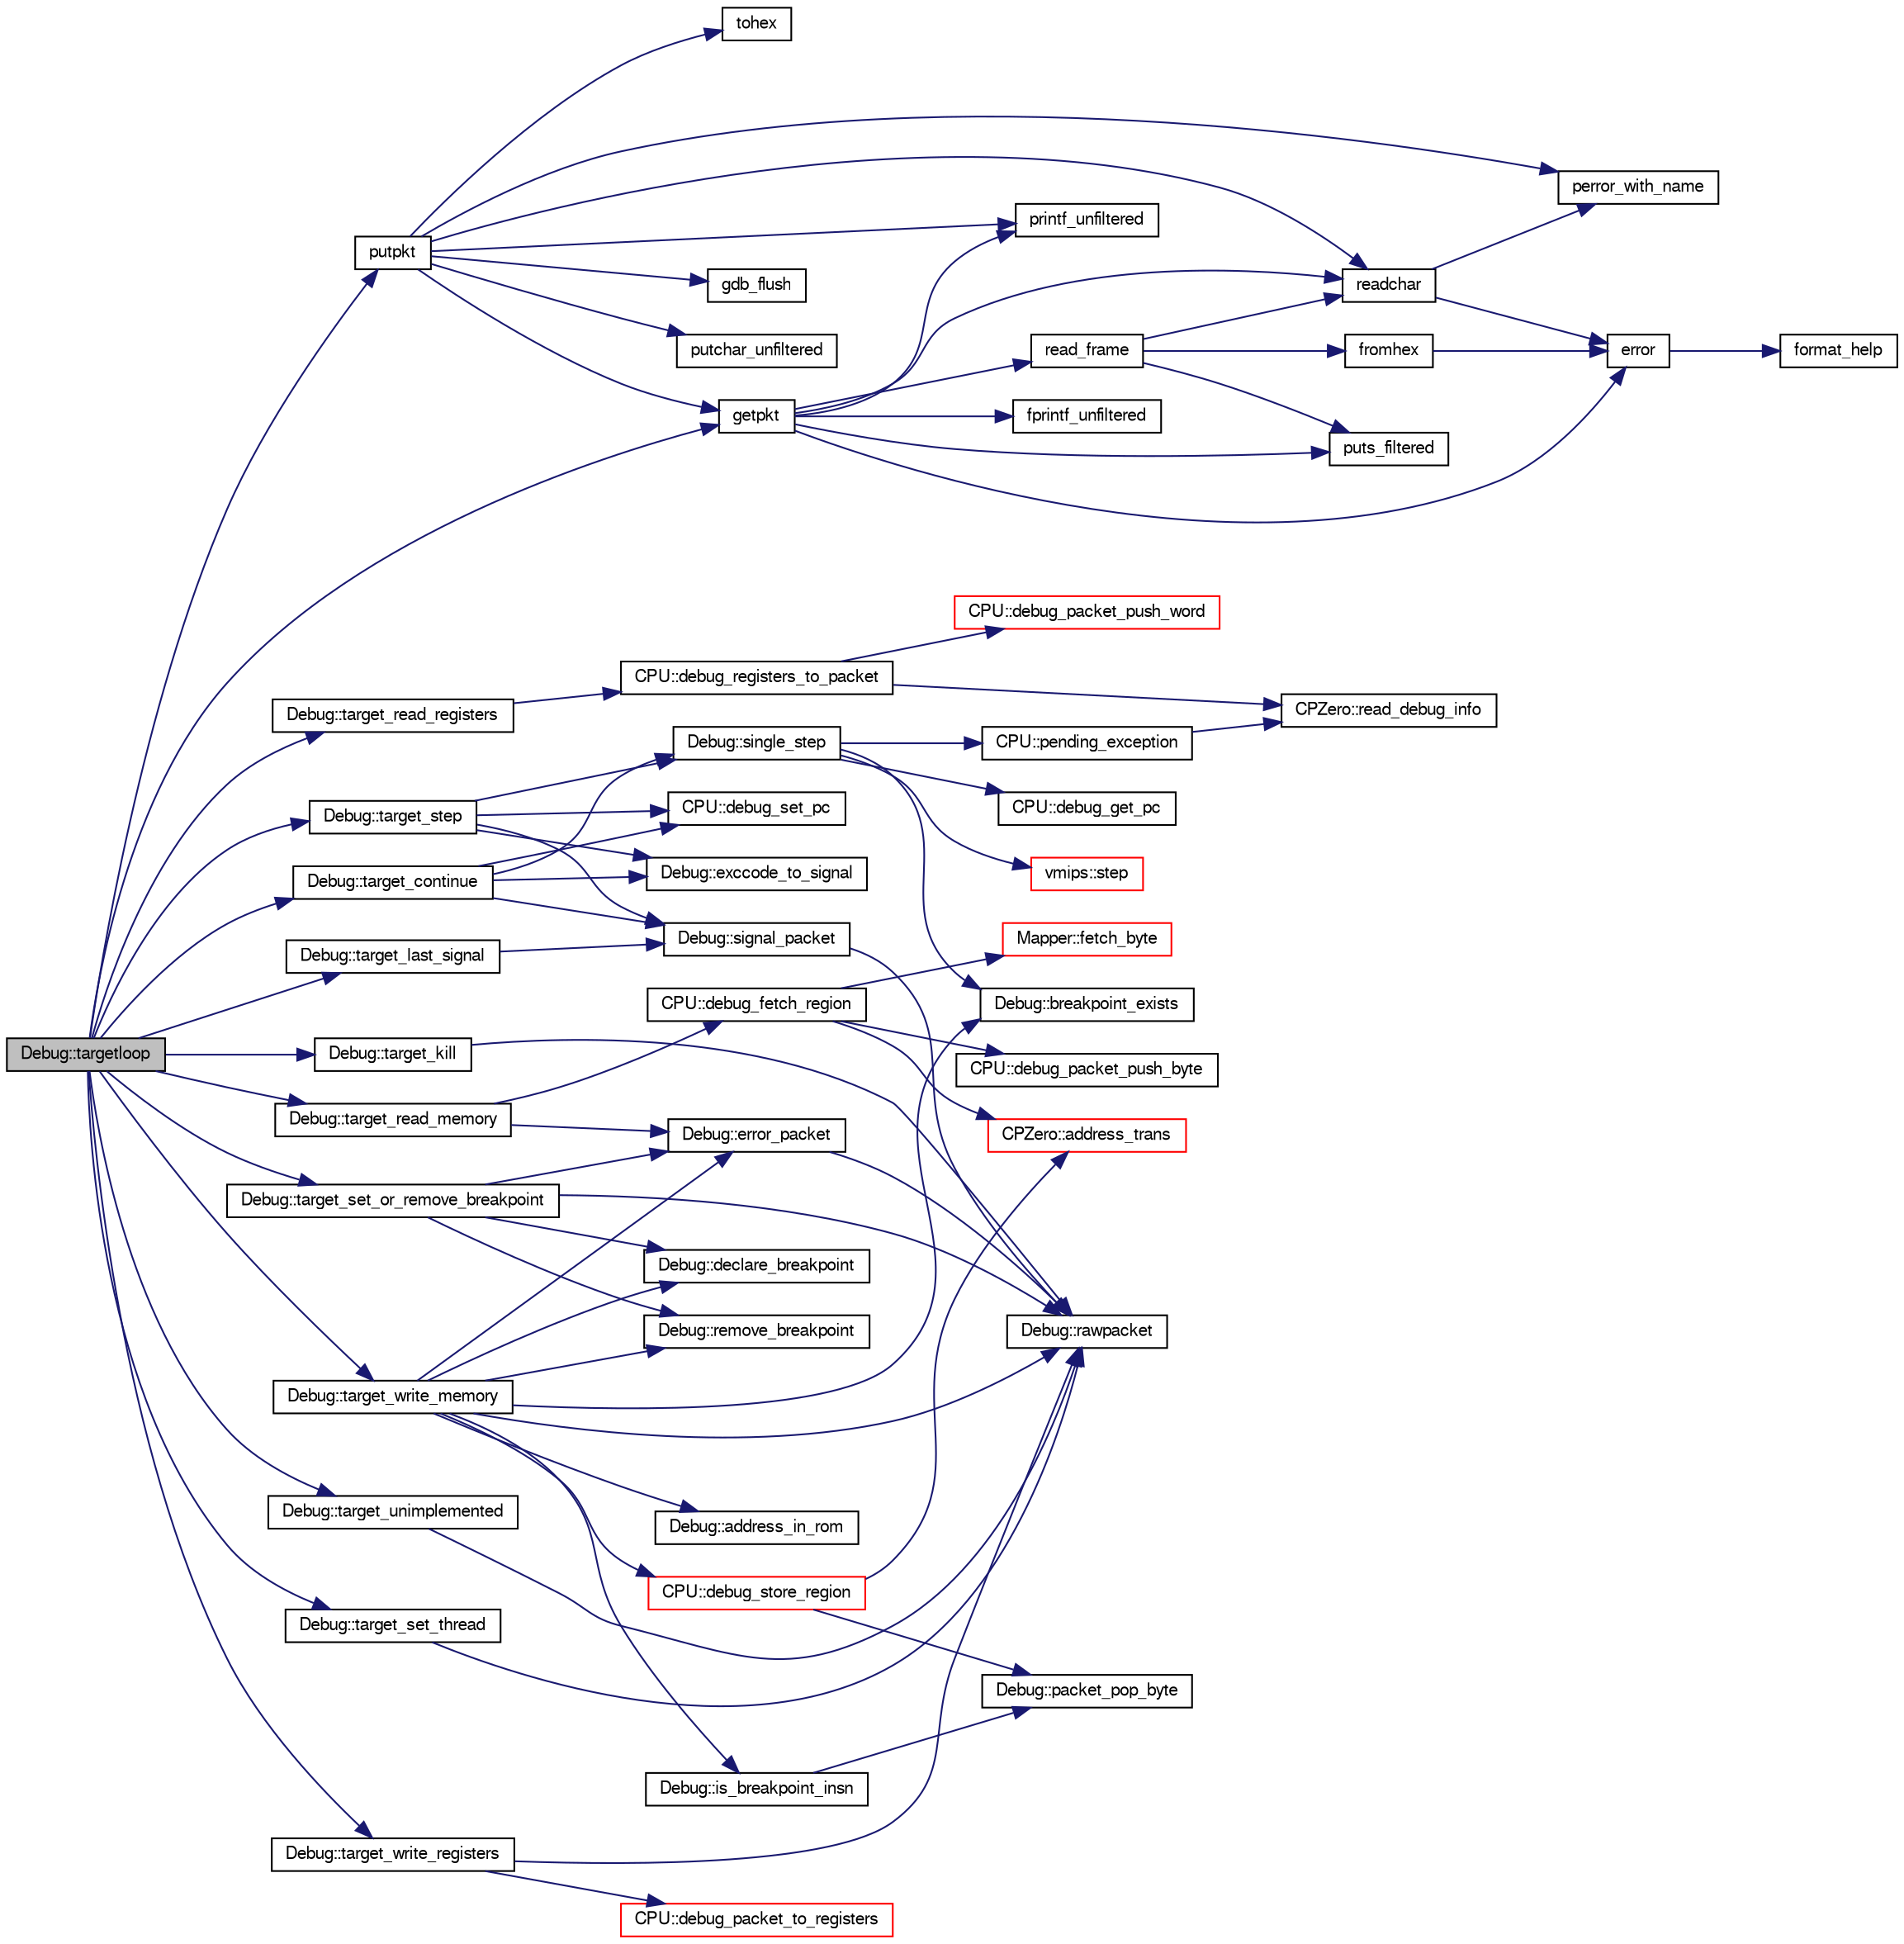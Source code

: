 digraph G
{
  edge [fontname="FreeSans",fontsize="10",labelfontname="FreeSans",labelfontsize="10"];
  node [fontname="FreeSans",fontsize="10",shape=record];
  rankdir=LR;
  Node1 [label="Debug::targetloop",height=0.2,width=0.4,color="black", fillcolor="grey75", style="filled" fontcolor="black"];
  Node1 -> Node2 [color="midnightblue",fontsize="10",style="solid"];
  Node2 [label="getpkt",height=0.2,width=0.4,color="black", fillcolor="white", style="filled",URL="$remotegdb_8cc.html#a757631555908fd06213bb61cf6fd1cbd"];
  Node2 -> Node3 [color="midnightblue",fontsize="10",style="solid"];
  Node3 [label="error",height=0.2,width=0.4,color="black", fillcolor="white", style="filled",URL="$error_8cc.html#a158a1af99275c1555bf5fcc74709aa5a"];
  Node3 -> Node4 [color="midnightblue",fontsize="10",style="solid"];
  Node4 [label="format_help",height=0.2,width=0.4,color="black", fillcolor="white", style="filled",URL="$error_8cc.html#aa182c84a77010100b5b8a15b1ff22e70"];
  Node2 -> Node5 [color="midnightblue",fontsize="10",style="solid"];
  Node5 [label="fprintf_unfiltered",height=0.2,width=0.4,color="black", fillcolor="white", style="filled",URL="$remotegdb_8cc.html#afab46da8d7b164a99a90566adff8e9fd"];
  Node2 -> Node6 [color="midnightblue",fontsize="10",style="solid"];
  Node6 [label="printf_unfiltered",height=0.2,width=0.4,color="black", fillcolor="white", style="filled",URL="$remotegdb_8cc.html#a6aef864b575e1ddd1a75b575512df684"];
  Node2 -> Node7 [color="midnightblue",fontsize="10",style="solid"];
  Node7 [label="puts_filtered",height=0.2,width=0.4,color="black", fillcolor="white", style="filled",URL="$remotegdb_8cc.html#a8ff699775b27c3a360306817af74dbef"];
  Node2 -> Node8 [color="midnightblue",fontsize="10",style="solid"];
  Node8 [label="read_frame",height=0.2,width=0.4,color="black", fillcolor="white", style="filled",URL="$remotegdb_8cc.html#a7d3b3911ce43672f39850bb99f8f82cb"];
  Node8 -> Node9 [color="midnightblue",fontsize="10",style="solid"];
  Node9 [label="fromhex",height=0.2,width=0.4,color="black", fillcolor="white", style="filled",URL="$remotegdb_8cc.html#abaf2da36c14363e87d968d2da3c6bcad"];
  Node9 -> Node3 [color="midnightblue",fontsize="10",style="solid"];
  Node8 -> Node7 [color="midnightblue",fontsize="10",style="solid"];
  Node8 -> Node10 [color="midnightblue",fontsize="10",style="solid"];
  Node10 [label="readchar",height=0.2,width=0.4,color="black", fillcolor="white", style="filled",URL="$remotegdb_8cc.html#a8e189f02ddb32d3d2efe6e5688a26c10"];
  Node10 -> Node3 [color="midnightblue",fontsize="10",style="solid"];
  Node10 -> Node11 [color="midnightblue",fontsize="10",style="solid"];
  Node11 [label="perror_with_name",height=0.2,width=0.4,color="black", fillcolor="white", style="filled",URL="$remotegdb_8cc.html#ab2991d7c0f1c8ca8197510fb12f0bc2a"];
  Node2 -> Node10 [color="midnightblue",fontsize="10",style="solid"];
  Node1 -> Node12 [color="midnightblue",fontsize="10",style="solid"];
  Node12 [label="putpkt",height=0.2,width=0.4,color="black", fillcolor="white", style="filled",URL="$remotegdb_8cc.html#a0135c7ea32412fff2a3b39f060d69ada"];
  Node12 -> Node13 [color="midnightblue",fontsize="10",style="solid"];
  Node13 [label="gdb_flush",height=0.2,width=0.4,color="black", fillcolor="white", style="filled",URL="$remotegdb_8cc.html#ab7615aba8571a90b0f419ca326db6720"];
  Node12 -> Node2 [color="midnightblue",fontsize="10",style="solid"];
  Node12 -> Node11 [color="midnightblue",fontsize="10",style="solid"];
  Node12 -> Node6 [color="midnightblue",fontsize="10",style="solid"];
  Node12 -> Node14 [color="midnightblue",fontsize="10",style="solid"];
  Node14 [label="putchar_unfiltered",height=0.2,width=0.4,color="black", fillcolor="white", style="filled",URL="$remotegdb_8cc.html#a0b70a303db17a51515b316d363eedb2a"];
  Node12 -> Node10 [color="midnightblue",fontsize="10",style="solid"];
  Node12 -> Node15 [color="midnightblue",fontsize="10",style="solid"];
  Node15 [label="tohex",height=0.2,width=0.4,color="black", fillcolor="white", style="filled",URL="$remotegdb_8cc.html#af6e832cbb512d747c35b9002a3c43927"];
  Node1 -> Node16 [color="midnightblue",fontsize="10",style="solid"];
  Node16 [label="Debug::target_continue",height=0.2,width=0.4,color="black", fillcolor="white", style="filled",URL="$classDebug.html#a3f5288ae71ef10a01442750211a0f245"];
  Node16 -> Node17 [color="midnightblue",fontsize="10",style="solid"];
  Node17 [label="CPU::debug_set_pc",height=0.2,width=0.4,color="black", fillcolor="white", style="filled",URL="$classCPU.html#ae91c482028158094c67a9e3c626453e5"];
  Node16 -> Node18 [color="midnightblue",fontsize="10",style="solid"];
  Node18 [label="Debug::exccode_to_signal",height=0.2,width=0.4,color="black", fillcolor="white", style="filled",URL="$classDebug.html#a1335478ebfbd951a397bfcb05108713d"];
  Node16 -> Node19 [color="midnightblue",fontsize="10",style="solid"];
  Node19 [label="Debug::signal_packet",height=0.2,width=0.4,color="black", fillcolor="white", style="filled",URL="$classDebug.html#a97a09accc294e29dcbfce9fcc5f7e73c"];
  Node19 -> Node20 [color="midnightblue",fontsize="10",style="solid"];
  Node20 [label="Debug::rawpacket",height=0.2,width=0.4,color="black", fillcolor="white", style="filled",URL="$classDebug.html#aa6f82b8e5dc15a4c1b266277e4e0b95b"];
  Node16 -> Node21 [color="midnightblue",fontsize="10",style="solid"];
  Node21 [label="Debug::single_step",height=0.2,width=0.4,color="black", fillcolor="white", style="filled",URL="$classDebug.html#a030e70f0398e304a3623444112dbc020"];
  Node21 -> Node22 [color="midnightblue",fontsize="10",style="solid"];
  Node22 [label="Debug::breakpoint_exists",height=0.2,width=0.4,color="black", fillcolor="white", style="filled",URL="$classDebug.html#ac3c89d200dcfef457aa211124990776f"];
  Node21 -> Node23 [color="midnightblue",fontsize="10",style="solid"];
  Node23 [label="CPU::debug_get_pc",height=0.2,width=0.4,color="black", fillcolor="white", style="filled",URL="$classCPU.html#a9c56f582e6047ddd8bd2326c5af8d6f4"];
  Node21 -> Node24 [color="midnightblue",fontsize="10",style="solid"];
  Node24 [label="CPU::pending_exception",height=0.2,width=0.4,color="black", fillcolor="white", style="filled",URL="$classCPU.html#a5be6cb440e54fb4f675fd9d6c1c1cb09"];
  Node24 -> Node25 [color="midnightblue",fontsize="10",style="solid"];
  Node25 [label="CPZero::read_debug_info",height=0.2,width=0.4,color="black", fillcolor="white", style="filled",URL="$classCPZero.html#a57001ba4feae636ec47c8b6593e00e74"];
  Node21 -> Node26 [color="midnightblue",fontsize="10",style="solid"];
  Node26 [label="vmips::step",height=0.2,width=0.4,color="red", fillcolor="white", style="filled",URL="$classvmips.html#a6ba4b580d4069985bcac2dfa653bda2c"];
  Node1 -> Node27 [color="midnightblue",fontsize="10",style="solid"];
  Node27 [label="Debug::target_kill",height=0.2,width=0.4,color="black", fillcolor="white", style="filled",URL="$classDebug.html#a31e60778ca1bc7b226bdf99dfc24d5c1"];
  Node27 -> Node20 [color="midnightblue",fontsize="10",style="solid"];
  Node1 -> Node28 [color="midnightblue",fontsize="10",style="solid"];
  Node28 [label="Debug::target_last_signal",height=0.2,width=0.4,color="black", fillcolor="white", style="filled",URL="$classDebug.html#a63522d76e6d30f4d8c39e63b9282c192"];
  Node28 -> Node19 [color="midnightblue",fontsize="10",style="solid"];
  Node1 -> Node29 [color="midnightblue",fontsize="10",style="solid"];
  Node29 [label="Debug::target_read_memory",height=0.2,width=0.4,color="black", fillcolor="white", style="filled",URL="$classDebug.html#a7a4730119c16489019590c220758f5ac"];
  Node29 -> Node30 [color="midnightblue",fontsize="10",style="solid"];
  Node30 [label="CPU::debug_fetch_region",height=0.2,width=0.4,color="black", fillcolor="white", style="filled",URL="$classCPU.html#a7a38e0be35e2562521592c90170878fc"];
  Node30 -> Node31 [color="midnightblue",fontsize="10",style="solid"];
  Node31 [label="CPZero::address_trans",height=0.2,width=0.4,color="red", fillcolor="white", style="filled",URL="$classCPZero.html#a68d1b7345c9504dd6c3558167bf2f7fd"];
  Node30 -> Node32 [color="midnightblue",fontsize="10",style="solid"];
  Node32 [label="CPU::debug_packet_push_byte",height=0.2,width=0.4,color="black", fillcolor="white", style="filled",URL="$classCPU.html#a8d2f406bc498ebe8a5f06c8461668c09"];
  Node30 -> Node33 [color="midnightblue",fontsize="10",style="solid"];
  Node33 [label="Mapper::fetch_byte",height=0.2,width=0.4,color="red", fillcolor="white", style="filled",URL="$classMapper.html#a8992f22898fce1355d26c9920fc0fd04"];
  Node29 -> Node34 [color="midnightblue",fontsize="10",style="solid"];
  Node34 [label="Debug::error_packet",height=0.2,width=0.4,color="black", fillcolor="white", style="filled",URL="$classDebug.html#a91c26e1c872d86d2e6abd7c335c6fa96"];
  Node34 -> Node20 [color="midnightblue",fontsize="10",style="solid"];
  Node1 -> Node35 [color="midnightblue",fontsize="10",style="solid"];
  Node35 [label="Debug::target_read_registers",height=0.2,width=0.4,color="black", fillcolor="white", style="filled",URL="$classDebug.html#a03ca77fab9daf75355314c8cefcdfb3b"];
  Node35 -> Node36 [color="midnightblue",fontsize="10",style="solid"];
  Node36 [label="CPU::debug_registers_to_packet",height=0.2,width=0.4,color="black", fillcolor="white", style="filled",URL="$classCPU.html#a7ab194fa6e72e7941646f095df76bff8"];
  Node36 -> Node37 [color="midnightblue",fontsize="10",style="solid"];
  Node37 [label="CPU::debug_packet_push_word",height=0.2,width=0.4,color="red", fillcolor="white", style="filled",URL="$classCPU.html#a80b7efe3902cde8b1bab4849aa56d092"];
  Node36 -> Node25 [color="midnightblue",fontsize="10",style="solid"];
  Node1 -> Node38 [color="midnightblue",fontsize="10",style="solid"];
  Node38 [label="Debug::target_set_or_remove_breakpoint",height=0.2,width=0.4,color="black", fillcolor="white", style="filled",URL="$classDebug.html#a668aa6ea133b7ee9d7f90eb299d074d6"];
  Node38 -> Node39 [color="midnightblue",fontsize="10",style="solid"];
  Node39 [label="Debug::declare_breakpoint",height=0.2,width=0.4,color="black", fillcolor="white", style="filled",URL="$classDebug.html#a23bc842464ee33d97ce25215822f6219"];
  Node38 -> Node34 [color="midnightblue",fontsize="10",style="solid"];
  Node38 -> Node20 [color="midnightblue",fontsize="10",style="solid"];
  Node38 -> Node40 [color="midnightblue",fontsize="10",style="solid"];
  Node40 [label="Debug::remove_breakpoint",height=0.2,width=0.4,color="black", fillcolor="white", style="filled",URL="$classDebug.html#a842088b1bc969bda92841af5e8f0bd1c"];
  Node1 -> Node41 [color="midnightblue",fontsize="10",style="solid"];
  Node41 [label="Debug::target_set_thread",height=0.2,width=0.4,color="black", fillcolor="white", style="filled",URL="$classDebug.html#a1af4efe84f058670f80ef082c2b176c0"];
  Node41 -> Node20 [color="midnightblue",fontsize="10",style="solid"];
  Node1 -> Node42 [color="midnightblue",fontsize="10",style="solid"];
  Node42 [label="Debug::target_step",height=0.2,width=0.4,color="black", fillcolor="white", style="filled",URL="$classDebug.html#a4936ca9d2f0e7b49fee76b864a5339af"];
  Node42 -> Node17 [color="midnightblue",fontsize="10",style="solid"];
  Node42 -> Node18 [color="midnightblue",fontsize="10",style="solid"];
  Node42 -> Node19 [color="midnightblue",fontsize="10",style="solid"];
  Node42 -> Node21 [color="midnightblue",fontsize="10",style="solid"];
  Node1 -> Node43 [color="midnightblue",fontsize="10",style="solid"];
  Node43 [label="Debug::target_unimplemented",height=0.2,width=0.4,color="black", fillcolor="white", style="filled",URL="$classDebug.html#a067a7bece6d076def2082bf01347a3b2"];
  Node43 -> Node20 [color="midnightblue",fontsize="10",style="solid"];
  Node1 -> Node44 [color="midnightblue",fontsize="10",style="solid"];
  Node44 [label="Debug::target_write_memory",height=0.2,width=0.4,color="black", fillcolor="white", style="filled",URL="$classDebug.html#a1603d99ef105e106db15e5e4d06d1ac7"];
  Node44 -> Node45 [color="midnightblue",fontsize="10",style="solid"];
  Node45 [label="Debug::address_in_rom",height=0.2,width=0.4,color="black", fillcolor="white", style="filled",URL="$classDebug.html#ade3f3eeb03e1201ed81673932249d5df"];
  Node44 -> Node22 [color="midnightblue",fontsize="10",style="solid"];
  Node44 -> Node46 [color="midnightblue",fontsize="10",style="solid"];
  Node46 [label="CPU::debug_store_region",height=0.2,width=0.4,color="red", fillcolor="white", style="filled",URL="$classCPU.html#a19ccd19ddb57bcb4dfb13083a989bfe3"];
  Node46 -> Node31 [color="midnightblue",fontsize="10",style="solid"];
  Node46 -> Node47 [color="midnightblue",fontsize="10",style="solid"];
  Node47 [label="Debug::packet_pop_byte",height=0.2,width=0.4,color="black", fillcolor="white", style="filled",URL="$classDebug.html#ab409b4773599100bf80aeee6f0392291"];
  Node44 -> Node39 [color="midnightblue",fontsize="10",style="solid"];
  Node44 -> Node34 [color="midnightblue",fontsize="10",style="solid"];
  Node44 -> Node48 [color="midnightblue",fontsize="10",style="solid"];
  Node48 [label="Debug::is_breakpoint_insn",height=0.2,width=0.4,color="black", fillcolor="white", style="filled",URL="$classDebug.html#a4fb98aaf61884bd7c3178c5686761821"];
  Node48 -> Node47 [color="midnightblue",fontsize="10",style="solid"];
  Node44 -> Node20 [color="midnightblue",fontsize="10",style="solid"];
  Node44 -> Node40 [color="midnightblue",fontsize="10",style="solid"];
  Node1 -> Node49 [color="midnightblue",fontsize="10",style="solid"];
  Node49 [label="Debug::target_write_registers",height=0.2,width=0.4,color="black", fillcolor="white", style="filled",URL="$classDebug.html#aca17f091959d3bd813b60153a4d713b9"];
  Node49 -> Node50 [color="midnightblue",fontsize="10",style="solid"];
  Node50 [label="CPU::debug_packet_to_registers",height=0.2,width=0.4,color="red", fillcolor="white", style="filled",URL="$classCPU.html#a0fcea0002fb73af0ccdc07c8637b4020"];
  Node49 -> Node20 [color="midnightblue",fontsize="10",style="solid"];
}
